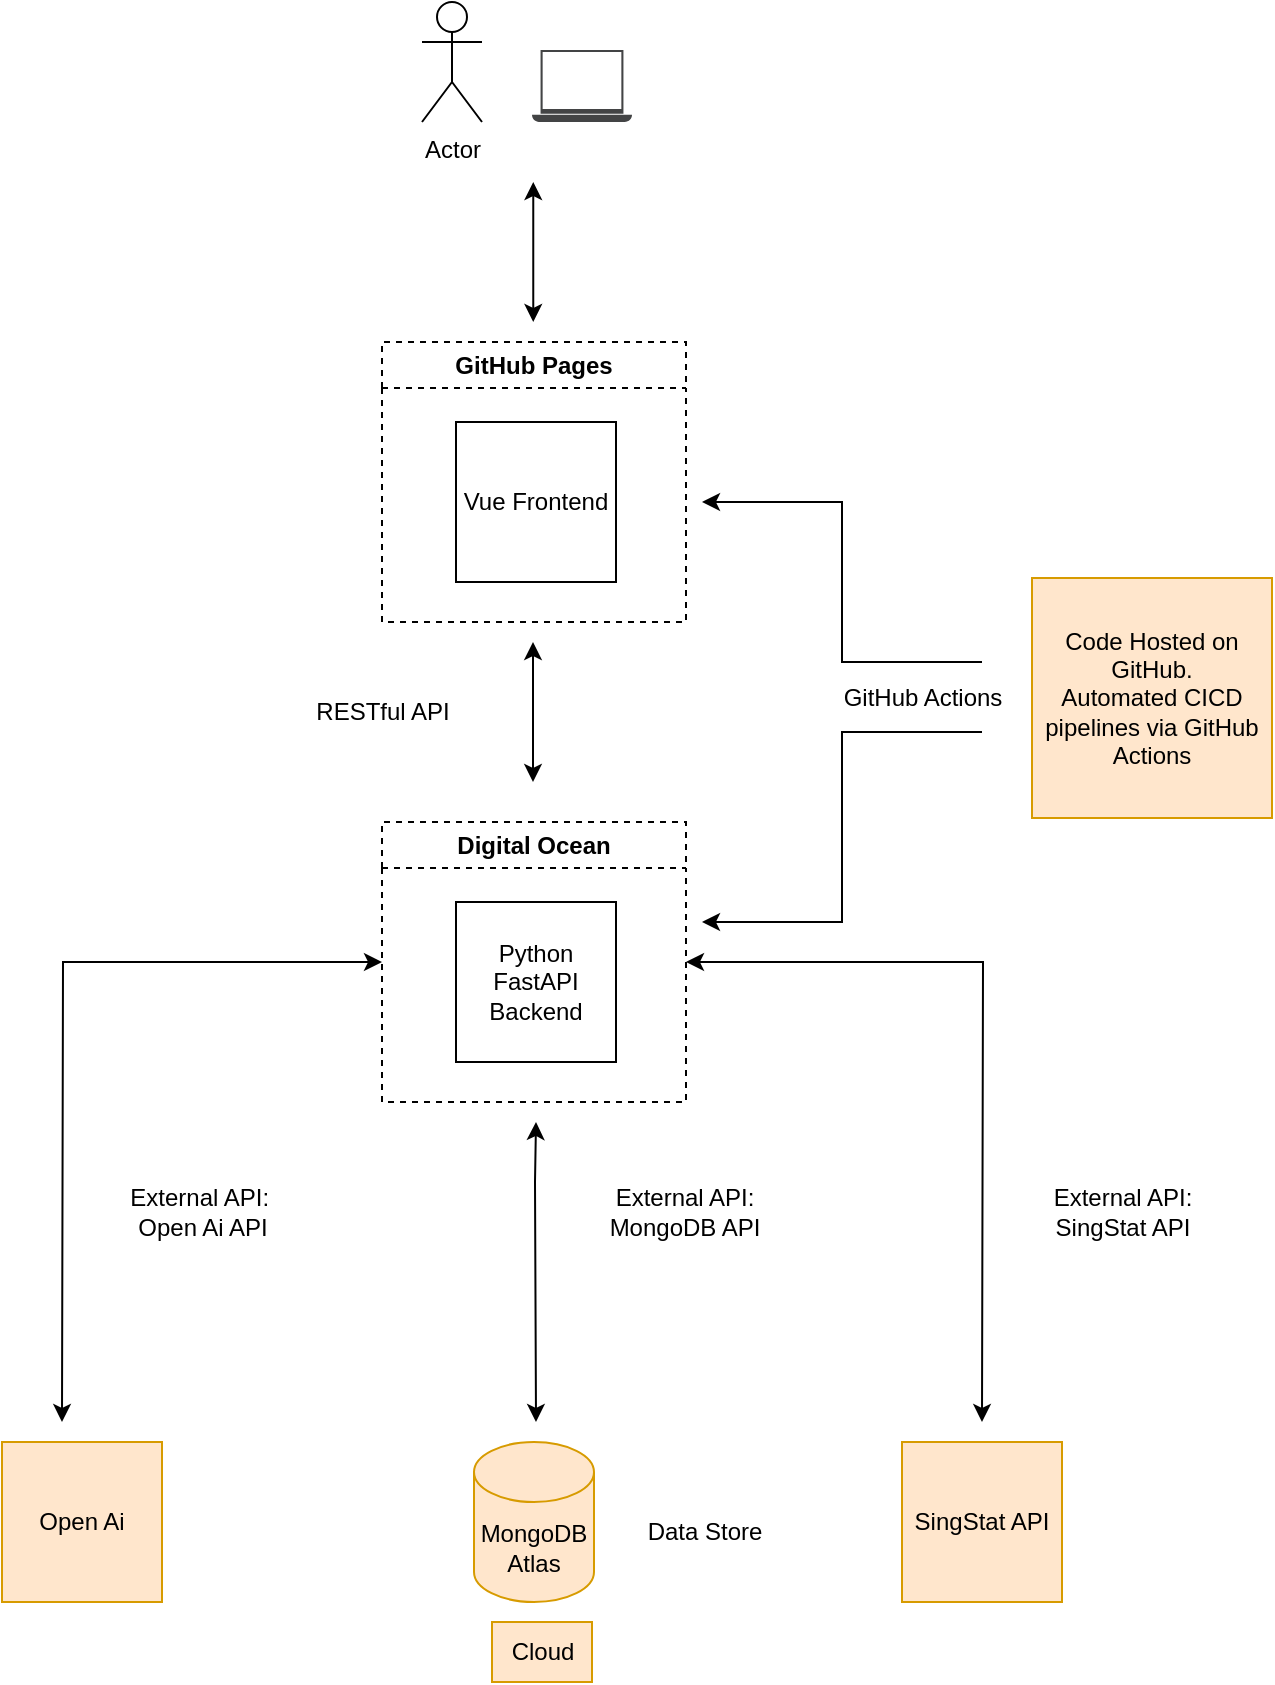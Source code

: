 <mxfile version="24.7.8">
  <diagram name="Page-1" id="qp2k3VySOIdym6MJKKmj">
    <mxGraphModel dx="-760" dy="710" grid="1" gridSize="10" guides="1" tooltips="1" connect="1" arrows="1" fold="1" page="1" pageScale="1" pageWidth="850" pageHeight="1100" math="0" shadow="0">
      <root>
        <mxCell id="0" />
        <mxCell id="1" parent="0" />
        <mxCell id="-w8iRPtVupBxbOSUah_K-10" value="MongoDB Atlas" style="shape=cylinder3;whiteSpace=wrap;html=1;boundedLbl=1;backgroundOutline=1;size=15;fillColor=#ffe6cc;strokeColor=#d79b00;" parent="1" vertex="1">
          <mxGeometry x="2116" y="930" width="60" height="80" as="geometry" />
        </mxCell>
        <mxCell id="-w8iRPtVupBxbOSUah_K-35" style="edgeStyle=orthogonalEdgeStyle;rounded=0;orthogonalLoop=1;jettySize=auto;html=1;startArrow=classic;startFill=1;" parent="1" source="-w8iRPtVupBxbOSUah_K-24" edge="1">
          <mxGeometry relative="1" as="geometry">
            <mxPoint x="1910" y="920" as="targetPoint" />
          </mxGeometry>
        </mxCell>
        <mxCell id="-w8iRPtVupBxbOSUah_K-39" style="edgeStyle=orthogonalEdgeStyle;rounded=0;orthogonalLoop=1;jettySize=auto;html=1;startArrow=classic;startFill=1;" parent="1" source="-w8iRPtVupBxbOSUah_K-24" edge="1">
          <mxGeometry relative="1" as="geometry">
            <mxPoint x="2370" y="920" as="targetPoint" />
          </mxGeometry>
        </mxCell>
        <mxCell id="-w8iRPtVupBxbOSUah_K-24" value="Digital Ocean" style="swimlane;whiteSpace=wrap;html=1;dashed=1;" parent="1" vertex="1">
          <mxGeometry x="2070" y="620" width="152" height="140" as="geometry">
            <mxRectangle x="2048" y="360" width="180" height="30" as="alternateBounds" />
          </mxGeometry>
        </mxCell>
        <mxCell id="-w8iRPtVupBxbOSUah_K-25" value="Python FastAPI Backend" style="whiteSpace=wrap;html=1;aspect=fixed;" parent="-w8iRPtVupBxbOSUah_K-24" vertex="1">
          <mxGeometry x="37" y="40" width="80" height="80" as="geometry" />
        </mxCell>
        <mxCell id="-w8iRPtVupBxbOSUah_K-27" value="" style="endArrow=classic;startArrow=classic;html=1;rounded=0;" parent="1" edge="1">
          <mxGeometry width="50" height="50" relative="1" as="geometry">
            <mxPoint x="2145.5" y="600" as="sourcePoint" />
            <mxPoint x="2145.5" y="530" as="targetPoint" />
          </mxGeometry>
        </mxCell>
        <mxCell id="-w8iRPtVupBxbOSUah_K-28" value="GitHub Pages" style="swimlane;whiteSpace=wrap;html=1;dashed=1;" parent="1" vertex="1">
          <mxGeometry x="2070" y="380" width="152" height="140" as="geometry">
            <mxRectangle x="2048" y="360" width="180" height="30" as="alternateBounds" />
          </mxGeometry>
        </mxCell>
        <mxCell id="-w8iRPtVupBxbOSUah_K-29" value="Vue Frontend" style="whiteSpace=wrap;html=1;aspect=fixed;" parent="-w8iRPtVupBxbOSUah_K-28" vertex="1">
          <mxGeometry x="37" y="40" width="80" height="80" as="geometry" />
        </mxCell>
        <mxCell id="-w8iRPtVupBxbOSUah_K-31" value="RESTful API" style="text;html=1;align=center;verticalAlign=middle;resizable=0;points=[];autosize=1;" parent="1" vertex="1">
          <mxGeometry x="2025" y="550" width="90" height="30" as="geometry" />
        </mxCell>
        <mxCell id="-w8iRPtVupBxbOSUah_K-30" value="" style="endArrow=classic;startArrow=classic;html=1;rounded=0;" parent="1" edge="1">
          <mxGeometry width="50" height="50" relative="1" as="geometry">
            <mxPoint x="2147" y="920" as="sourcePoint" />
            <mxPoint x="2147" y="770" as="targetPoint" />
            <Array as="points">
              <mxPoint x="2146.5" y="800" />
            </Array>
          </mxGeometry>
        </mxCell>
        <mxCell id="-w8iRPtVupBxbOSUah_K-32" value="External API:&lt;div&gt;MongoDB API&lt;/div&gt;" style="text;html=1;align=center;verticalAlign=middle;resizable=0;points=[];autosize=1;" parent="1" vertex="1">
          <mxGeometry x="2171" y="795" width="100" height="40" as="geometry" />
        </mxCell>
        <mxCell id="-w8iRPtVupBxbOSUah_K-34" value="Cloud" style="text;html=1;align=center;verticalAlign=middle;resizable=0;points=[];autosize=1;strokeColor=#d79b00;fillColor=#ffe6cc;" parent="1" vertex="1">
          <mxGeometry x="2125" y="1020" width="50" height="30" as="geometry" />
        </mxCell>
        <mxCell id="-w8iRPtVupBxbOSUah_K-36" value="Open Ai" style="whiteSpace=wrap;html=1;aspect=fixed;fillColor=#ffe6cc;strokeColor=#d79b00;" parent="1" vertex="1">
          <mxGeometry x="1880" y="930" width="80" height="80" as="geometry" />
        </mxCell>
        <mxCell id="-w8iRPtVupBxbOSUah_K-37" value="External API:&amp;nbsp;&lt;div&gt;Open Ai API&lt;/div&gt;" style="text;html=1;align=center;verticalAlign=middle;resizable=0;points=[];autosize=1;" parent="1" vertex="1">
          <mxGeometry x="1930" y="795" width="100" height="40" as="geometry" />
        </mxCell>
        <mxCell id="-w8iRPtVupBxbOSUah_K-38" value="SingStat API" style="whiteSpace=wrap;html=1;aspect=fixed;fillColor=#ffe6cc;strokeColor=#d79b00;" parent="1" vertex="1">
          <mxGeometry x="2330" y="930" width="80" height="80" as="geometry" />
        </mxCell>
        <mxCell id="-w8iRPtVupBxbOSUah_K-40" value="External API:&lt;div&gt;SingStat API&lt;/div&gt;" style="text;html=1;align=center;verticalAlign=middle;resizable=0;points=[];autosize=1;" parent="1" vertex="1">
          <mxGeometry x="2395" y="795" width="90" height="40" as="geometry" />
        </mxCell>
        <mxCell id="-w8iRPtVupBxbOSUah_K-41" value="Actor" style="shape=umlActor;verticalLabelPosition=bottom;verticalAlign=top;html=1;outlineConnect=0;" parent="1" vertex="1">
          <mxGeometry x="2090" y="210" width="30" height="60" as="geometry" />
        </mxCell>
        <mxCell id="-w8iRPtVupBxbOSUah_K-42" value="" style="sketch=0;pointerEvents=1;shadow=0;dashed=0;html=1;strokeColor=none;fillColor=#434445;aspect=fixed;labelPosition=center;verticalLabelPosition=bottom;verticalAlign=top;align=center;outlineConnect=0;shape=mxgraph.vvd.laptop;" parent="1" vertex="1">
          <mxGeometry x="2145" y="234" width="50" height="36" as="geometry" />
        </mxCell>
        <mxCell id="-w8iRPtVupBxbOSUah_K-43" value="" style="endArrow=classic;startArrow=classic;html=1;rounded=0;" parent="1" edge="1">
          <mxGeometry width="50" height="50" relative="1" as="geometry">
            <mxPoint x="2145.63" y="370" as="sourcePoint" />
            <mxPoint x="2145.63" y="300" as="targetPoint" />
          </mxGeometry>
        </mxCell>
        <mxCell id="-w8iRPtVupBxbOSUah_K-44" value="Code Hosted on GitHub.&lt;div&gt;Automated CICD pipelines via GitHub Actions&lt;/div&gt;" style="whiteSpace=wrap;html=1;aspect=fixed;fillColor=#ffe6cc;strokeColor=#d79b00;" parent="1" vertex="1">
          <mxGeometry x="2395" y="498" width="120" height="120" as="geometry" />
        </mxCell>
        <mxCell id="-w8iRPtVupBxbOSUah_K-45" value="" style="endArrow=classic;html=1;rounded=0;edgeStyle=elbowEdgeStyle;" parent="1" edge="1">
          <mxGeometry width="50" height="50" relative="1" as="geometry">
            <mxPoint x="2370" y="540" as="sourcePoint" />
            <mxPoint x="2230" y="460" as="targetPoint" />
          </mxGeometry>
        </mxCell>
        <mxCell id="-w8iRPtVupBxbOSUah_K-47" value="" style="endArrow=classic;html=1;rounded=0;edgeStyle=elbowEdgeStyle;" parent="1" edge="1">
          <mxGeometry width="50" height="50" relative="1" as="geometry">
            <mxPoint x="2370" y="575" as="sourcePoint" />
            <mxPoint x="2230" y="670" as="targetPoint" />
          </mxGeometry>
        </mxCell>
        <mxCell id="-w8iRPtVupBxbOSUah_K-48" value="GitHub Actions" style="text;html=1;align=center;verticalAlign=middle;resizable=0;points=[];autosize=1;strokeColor=none;fillColor=none;" parent="1" vertex="1">
          <mxGeometry x="2290" y="543" width="100" height="30" as="geometry" />
        </mxCell>
        <mxCell id="hBwIgPinXSMNVezM_J2t-1" value="Data Store" style="text;html=1;align=center;verticalAlign=middle;resizable=0;points=[];autosize=1;strokeColor=none;fillColor=none;" vertex="1" parent="1">
          <mxGeometry x="2191" y="960" width="80" height="30" as="geometry" />
        </mxCell>
      </root>
    </mxGraphModel>
  </diagram>
</mxfile>
